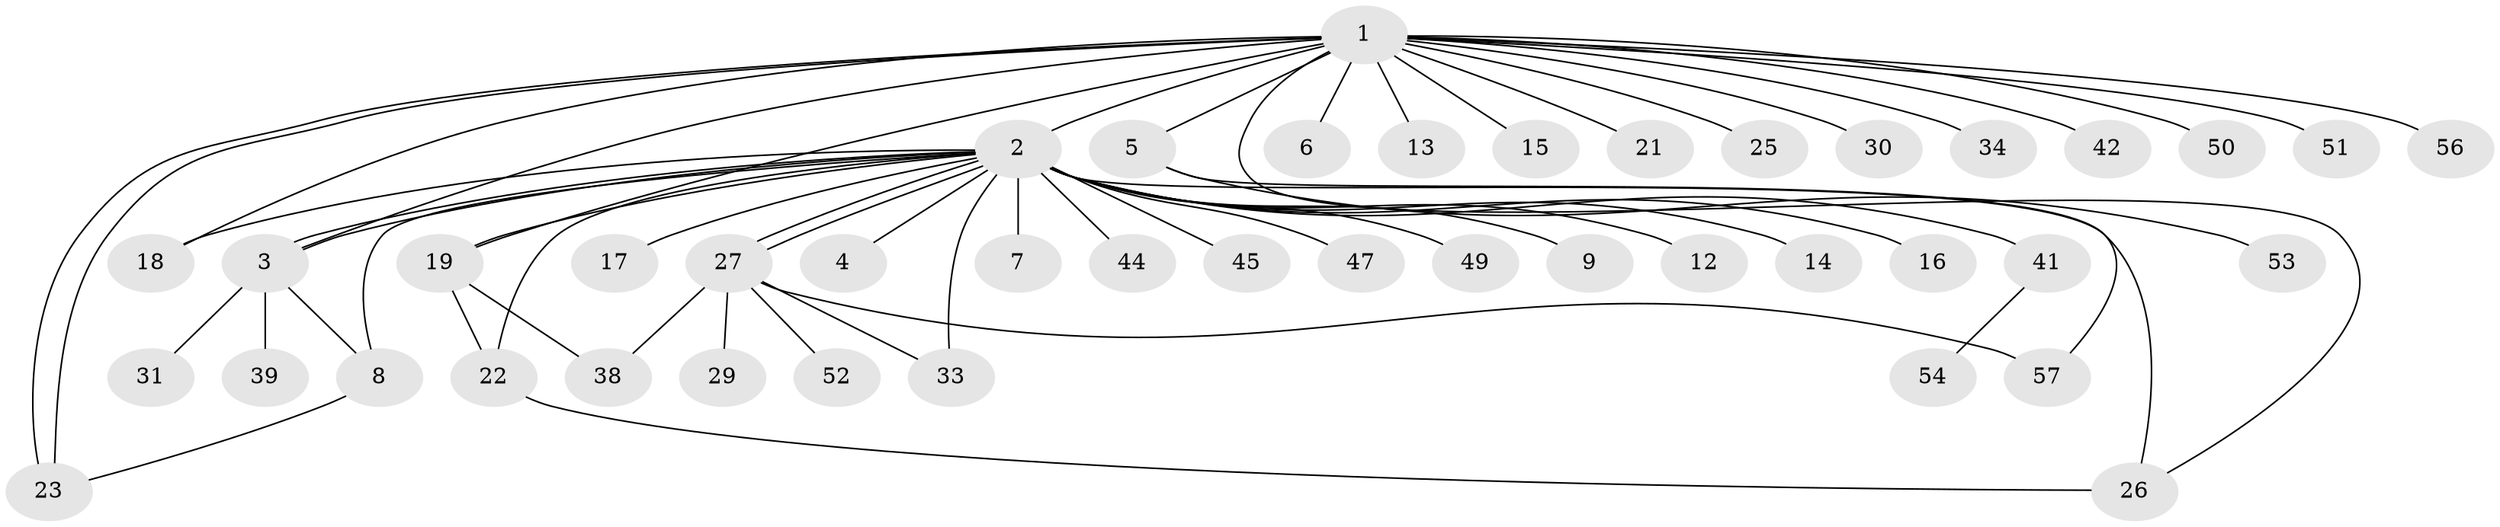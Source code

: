 // Generated by graph-tools (version 1.1) at 2025/23/03/03/25 07:23:55]
// undirected, 43 vertices, 56 edges
graph export_dot {
graph [start="1"]
  node [color=gray90,style=filled];
  1 [super="+55"];
  2 [super="+10"];
  3 [super="+11"];
  4;
  5 [super="+35"];
  6;
  7;
  8 [super="+32"];
  9;
  12;
  13;
  14;
  15;
  16;
  17;
  18 [super="+40"];
  19 [super="+20"];
  21;
  22 [super="+24"];
  23 [super="+28"];
  25;
  26;
  27 [super="+48"];
  29;
  30 [super="+36"];
  31;
  33;
  34 [super="+37"];
  38 [super="+43"];
  39;
  41;
  42;
  44 [super="+46"];
  45;
  47;
  49;
  50;
  51;
  52;
  53;
  54;
  56;
  57;
  1 -- 2 [weight=2];
  1 -- 3;
  1 -- 5;
  1 -- 6;
  1 -- 13;
  1 -- 15;
  1 -- 18;
  1 -- 19;
  1 -- 21;
  1 -- 23;
  1 -- 23;
  1 -- 25;
  1 -- 26;
  1 -- 30;
  1 -- 34;
  1 -- 42;
  1 -- 50;
  1 -- 51;
  1 -- 56;
  2 -- 3;
  2 -- 3;
  2 -- 4;
  2 -- 7;
  2 -- 8;
  2 -- 9;
  2 -- 12;
  2 -- 14;
  2 -- 16;
  2 -- 17;
  2 -- 27;
  2 -- 27;
  2 -- 33;
  2 -- 41;
  2 -- 45;
  2 -- 47;
  2 -- 49;
  2 -- 26;
  2 -- 44;
  2 -- 22;
  2 -- 19;
  2 -- 18;
  3 -- 8;
  3 -- 31;
  3 -- 39;
  5 -- 53;
  5 -- 57;
  8 -- 23;
  19 -- 38;
  19 -- 22;
  22 -- 26;
  27 -- 29;
  27 -- 52;
  27 -- 57;
  27 -- 33;
  27 -- 38;
  41 -- 54;
}
